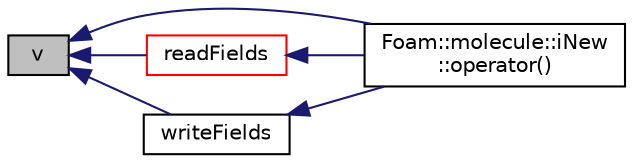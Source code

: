 digraph "v"
{
  bgcolor="transparent";
  edge [fontname="Helvetica",fontsize="10",labelfontname="Helvetica",labelfontsize="10"];
  node [fontname="Helvetica",fontsize="10",shape=record];
  rankdir="LR";
  Node1 [label="v",height=0.2,width=0.4,color="black", fillcolor="grey75", style="filled", fontcolor="black"];
  Node1 -> Node2 [dir="back",color="midnightblue",fontsize="10",style="solid",fontname="Helvetica"];
  Node2 [label="Foam::molecule::iNew\l::operator()",height=0.2,width=0.4,color="black",URL="$a01082.html#abef8fcb1d449d5912ad174eb55c4d105"];
  Node1 -> Node3 [dir="back",color="midnightblue",fontsize="10",style="solid",fontname="Helvetica"];
  Node3 [label="readFields",height=0.2,width=0.4,color="red",URL="$a01521.html#acb3924c097c11bf0acea90e570b814d0"];
  Node3 -> Node2 [dir="back",color="midnightblue",fontsize="10",style="solid",fontname="Helvetica"];
  Node1 -> Node4 [dir="back",color="midnightblue",fontsize="10",style="solid",fontname="Helvetica"];
  Node4 [label="writeFields",height=0.2,width=0.4,color="black",URL="$a01521.html#aa4b4162953822603a8cfb0ee3ca761c0"];
  Node4 -> Node2 [dir="back",color="midnightblue",fontsize="10",style="solid",fontname="Helvetica"];
}
